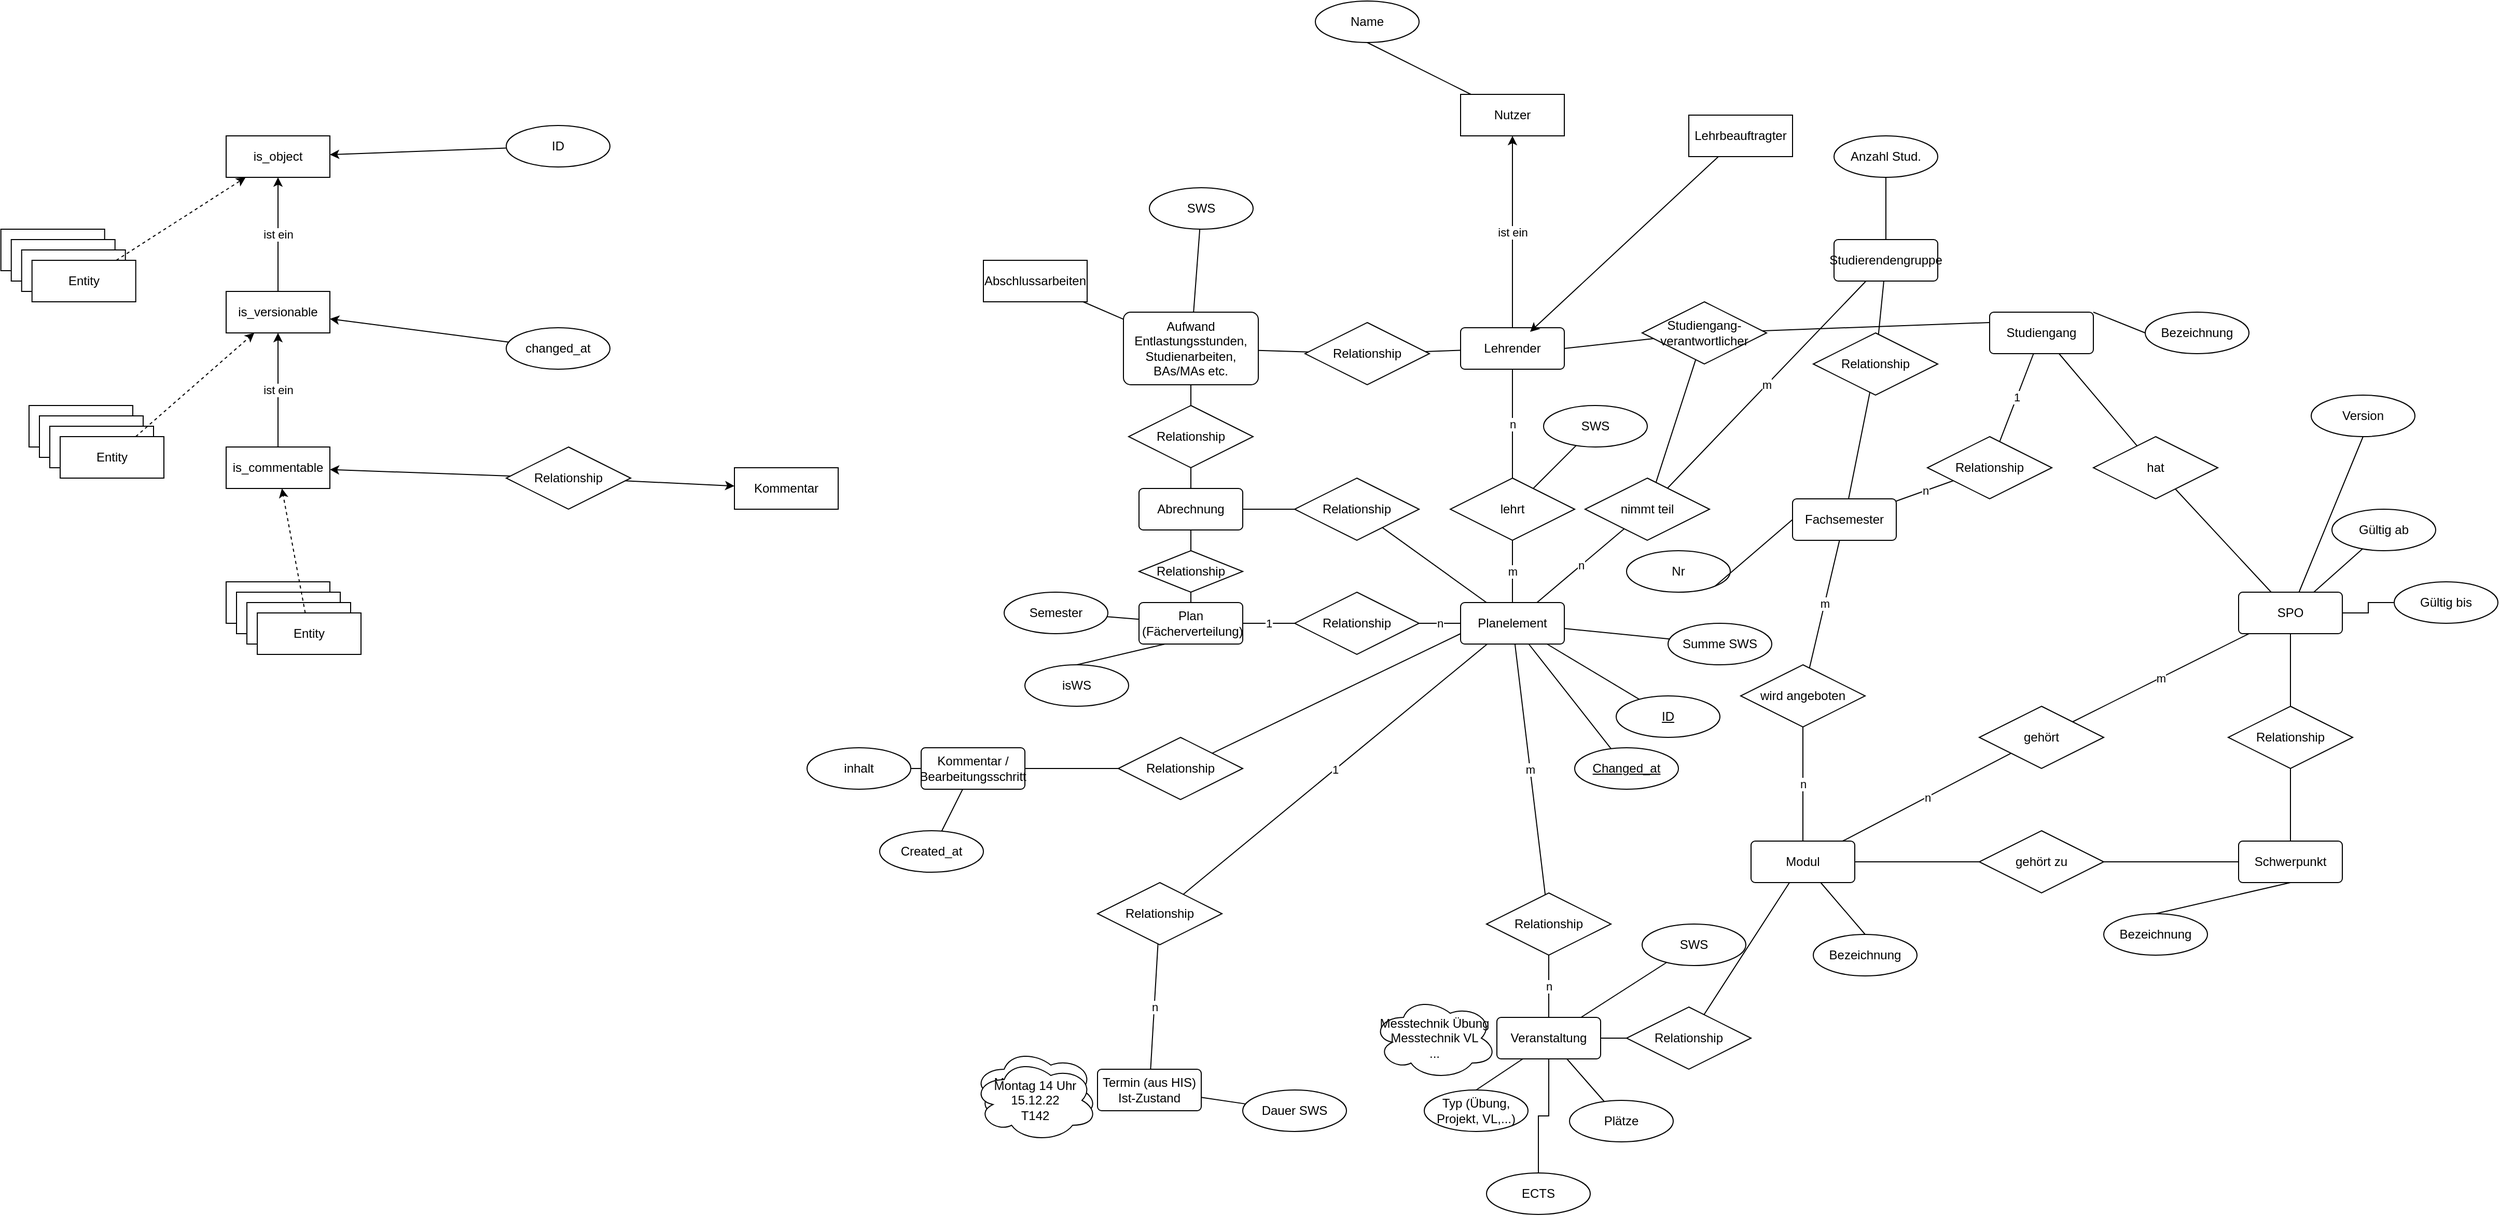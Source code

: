 <mxfile version="20.6.0" type="github">
  <diagram id="R2lEEEUBdFMjLlhIrx00" name="Page-1">
    <mxGraphModel dx="2885" dy="1750" grid="1" gridSize="10" guides="1" tooltips="1" connect="1" arrows="1" fold="1" page="1" pageScale="1" pageWidth="850" pageHeight="1100" math="0" shadow="0" extFonts="Permanent Marker^https://fonts.googleapis.com/css?family=Permanent+Marker">
      <root>
        <mxCell id="0" />
        <mxCell id="1" parent="0" />
        <mxCell id="iz5O2robkFM4ROenjmBi-13" value="ist ein" style="edgeStyle=none;rounded=0;orthogonalLoop=1;jettySize=auto;html=1;endArrow=classic;endFill=1;" edge="1" parent="1" source="gRnNfKeBFgU3KXUvMVqS-1" target="iz5O2robkFM4ROenjmBi-12">
          <mxGeometry relative="1" as="geometry" />
        </mxCell>
        <mxCell id="gRnNfKeBFgU3KXUvMVqS-1" value="Lehrender" style="rounded=1;arcSize=10;whiteSpace=wrap;html=1;align=center;" parent="1" vertex="1">
          <mxGeometry x="240" y="35" width="100" height="40" as="geometry" />
        </mxCell>
        <mxCell id="gRnNfKeBFgU3KXUvMVqS-2" value="&lt;div&gt;Modul&lt;/div&gt;" style="rounded=1;arcSize=10;whiteSpace=wrap;html=1;align=center;" parent="1" vertex="1">
          <mxGeometry x="520" y="530" width="100" height="40" as="geometry" />
        </mxCell>
        <mxCell id="gRnNfKeBFgU3KXUvMVqS-3" value="&lt;div&gt;Plan&lt;/div&gt;&amp;nbsp;(Fächerverteilung)" style="rounded=1;arcSize=10;whiteSpace=wrap;html=1;align=center;" parent="1" vertex="1">
          <mxGeometry x="-70" y="300" width="100" height="40" as="geometry" />
        </mxCell>
        <mxCell id="gRnNfKeBFgU3KXUvMVqS-5" value="&lt;div&gt;Studiengang&lt;/div&gt;" style="rounded=1;arcSize=10;whiteSpace=wrap;html=1;align=center;" parent="1" vertex="1">
          <mxGeometry x="750" y="20" width="100" height="40" as="geometry" />
        </mxCell>
        <mxCell id="gRnNfKeBFgU3KXUvMVqS-6" value="SPO" style="rounded=1;arcSize=10;whiteSpace=wrap;html=1;align=center;" parent="1" vertex="1">
          <mxGeometry x="990" y="290" width="100" height="40" as="geometry" />
        </mxCell>
        <mxCell id="gRnNfKeBFgU3KXUvMVqS-9" value="Veranstaltung" style="rounded=1;arcSize=10;whiteSpace=wrap;html=1;align=center;" parent="1" vertex="1">
          <mxGeometry x="275" y="700" width="100" height="40" as="geometry" />
        </mxCell>
        <mxCell id="gRnNfKeBFgU3KXUvMVqS-11" value="m" style="rounded=0;orthogonalLoop=1;jettySize=auto;html=1;endArrow=none;endFill=0;" parent="1" source="gRnNfKeBFgU3KXUvMVqS-10" target="gRnNfKeBFgU3KXUvMVqS-36" edge="1">
          <mxGeometry relative="1" as="geometry" />
        </mxCell>
        <mxCell id="gRnNfKeBFgU3KXUvMVqS-12" value="n" style="edgeStyle=orthogonalEdgeStyle;rounded=0;orthogonalLoop=1;jettySize=auto;html=1;exitX=0.5;exitY=1;exitDx=0;exitDy=0;endArrow=none;endFill=0;" parent="1" source="gRnNfKeBFgU3KXUvMVqS-10" target="gRnNfKeBFgU3KXUvMVqS-2" edge="1">
          <mxGeometry relative="1" as="geometry" />
        </mxCell>
        <mxCell id="gRnNfKeBFgU3KXUvMVqS-10" value="wird angeboten" style="shape=rhombus;perimeter=rhombusPerimeter;whiteSpace=wrap;html=1;align=center;" parent="1" vertex="1">
          <mxGeometry x="510" y="360" width="120" height="60" as="geometry" />
        </mxCell>
        <mxCell id="gRnNfKeBFgU3KXUvMVqS-18" style="rounded=0;orthogonalLoop=1;jettySize=auto;html=1;endArrow=none;endFill=0;" parent="1" source="gRnNfKeBFgU3KXUvMVqS-17" target="gRnNfKeBFgU3KXUvMVqS-6" edge="1">
          <mxGeometry relative="1" as="geometry" />
        </mxCell>
        <mxCell id="gRnNfKeBFgU3KXUvMVqS-17" value="Gültig ab" style="ellipse;whiteSpace=wrap;html=1;align=center;" parent="1" vertex="1">
          <mxGeometry x="1080" y="210" width="100" height="40" as="geometry" />
        </mxCell>
        <mxCell id="gRnNfKeBFgU3KXUvMVqS-20" style="rounded=0;orthogonalLoop=1;jettySize=auto;html=1;endArrow=none;endFill=0;" parent="1" source="gRnNfKeBFgU3KXUvMVqS-19" target="gRnNfKeBFgU3KXUvMVqS-2" edge="1">
          <mxGeometry relative="1" as="geometry" />
        </mxCell>
        <mxCell id="gRnNfKeBFgU3KXUvMVqS-21" style="edgeStyle=none;rounded=0;orthogonalLoop=1;jettySize=auto;html=1;endArrow=none;endFill=0;" parent="1" source="gRnNfKeBFgU3KXUvMVqS-19" target="gRnNfKeBFgU3KXUvMVqS-9" edge="1">
          <mxGeometry relative="1" as="geometry">
            <mxPoint x="440" y="826.957" as="targetPoint" />
          </mxGeometry>
        </mxCell>
        <mxCell id="gRnNfKeBFgU3KXUvMVqS-19" value="Relationship" style="shape=rhombus;perimeter=rhombusPerimeter;whiteSpace=wrap;html=1;align=center;" parent="1" vertex="1">
          <mxGeometry x="400" y="690" width="120" height="60" as="geometry" />
        </mxCell>
        <mxCell id="gRnNfKeBFgU3KXUvMVqS-22" value="Studierendengruppe" style="rounded=1;arcSize=10;whiteSpace=wrap;html=1;align=center;" parent="1" vertex="1">
          <mxGeometry x="600" y="-50" width="100" height="40" as="geometry" />
        </mxCell>
        <mxCell id="gRnNfKeBFgU3KXUvMVqS-26" value="n" style="edgeStyle=none;rounded=0;orthogonalLoop=1;jettySize=auto;html=1;endArrow=none;endFill=0;" parent="1" source="gRnNfKeBFgU3KXUvMVqS-24" target="gRnNfKeBFgU3KXUvMVqS-53" edge="1">
          <mxGeometry relative="1" as="geometry" />
        </mxCell>
        <mxCell id="gRnNfKeBFgU3KXUvMVqS-24" value="nimmt teil" style="shape=rhombus;perimeter=rhombusPerimeter;whiteSpace=wrap;html=1;align=center;" parent="1" vertex="1">
          <mxGeometry x="360" y="180" width="120" height="60" as="geometry" />
        </mxCell>
        <mxCell id="gRnNfKeBFgU3KXUvMVqS-29" style="edgeStyle=none;rounded=0;orthogonalLoop=1;jettySize=auto;html=1;endArrow=none;endFill=0;" parent="1" source="gRnNfKeBFgU3KXUvMVqS-28" target="gRnNfKeBFgU3KXUvMVqS-3" edge="1">
          <mxGeometry relative="1" as="geometry" />
        </mxCell>
        <mxCell id="gRnNfKeBFgU3KXUvMVqS-28" value="Semester" style="ellipse;whiteSpace=wrap;html=1;align=center;" parent="1" vertex="1">
          <mxGeometry x="-200" y="290" width="100" height="40" as="geometry" />
        </mxCell>
        <mxCell id="gRnNfKeBFgU3KXUvMVqS-36" value="Fachsemester" style="rounded=1;arcSize=10;whiteSpace=wrap;html=1;align=center;" parent="1" vertex="1">
          <mxGeometry x="560" y="200" width="100" height="40" as="geometry" />
        </mxCell>
        <mxCell id="gRnNfKeBFgU3KXUvMVqS-39" value="n" style="edgeStyle=none;rounded=0;orthogonalLoop=1;jettySize=auto;html=1;endArrow=none;endFill=0;" parent="1" source="gRnNfKeBFgU3KXUvMVqS-38" target="gRnNfKeBFgU3KXUvMVqS-36" edge="1">
          <mxGeometry relative="1" as="geometry" />
        </mxCell>
        <mxCell id="gRnNfKeBFgU3KXUvMVqS-40" value="1" style="edgeStyle=none;rounded=0;orthogonalLoop=1;jettySize=auto;html=1;endArrow=none;endFill=0;" parent="1" source="gRnNfKeBFgU3KXUvMVqS-38" target="gRnNfKeBFgU3KXUvMVqS-5" edge="1">
          <mxGeometry relative="1" as="geometry" />
        </mxCell>
        <mxCell id="gRnNfKeBFgU3KXUvMVqS-38" value="Relationship" style="shape=rhombus;perimeter=rhombusPerimeter;whiteSpace=wrap;html=1;align=center;" parent="1" vertex="1">
          <mxGeometry x="690" y="140" width="120" height="60" as="geometry" />
        </mxCell>
        <mxCell id="gRnNfKeBFgU3KXUvMVqS-44" value="Schwerpunkt" style="rounded=1;arcSize=10;whiteSpace=wrap;html=1;align=center;" parent="1" vertex="1">
          <mxGeometry x="990" y="530" width="100" height="40" as="geometry" />
        </mxCell>
        <mxCell id="gRnNfKeBFgU3KXUvMVqS-46" style="edgeStyle=none;rounded=0;orthogonalLoop=1;jettySize=auto;html=1;endArrow=none;endFill=0;" parent="1" source="gRnNfKeBFgU3KXUvMVqS-45" target="gRnNfKeBFgU3KXUvMVqS-2" edge="1">
          <mxGeometry relative="1" as="geometry" />
        </mxCell>
        <mxCell id="gRnNfKeBFgU3KXUvMVqS-47" style="edgeStyle=none;rounded=0;orthogonalLoop=1;jettySize=auto;html=1;endArrow=none;endFill=0;" parent="1" source="gRnNfKeBFgU3KXUvMVqS-45" target="gRnNfKeBFgU3KXUvMVqS-44" edge="1">
          <mxGeometry relative="1" as="geometry" />
        </mxCell>
        <mxCell id="gRnNfKeBFgU3KXUvMVqS-45" value="gehört zu" style="shape=rhombus;perimeter=rhombusPerimeter;whiteSpace=wrap;html=1;align=center;" parent="1" vertex="1">
          <mxGeometry x="740" y="520" width="120" height="60" as="geometry" />
        </mxCell>
        <mxCell id="gRnNfKeBFgU3KXUvMVqS-49" style="edgeStyle=none;rounded=0;orthogonalLoop=1;jettySize=auto;html=1;endArrow=none;endFill=0;" parent="1" source="gRnNfKeBFgU3KXUvMVqS-48" target="gRnNfKeBFgU3KXUvMVqS-44" edge="1">
          <mxGeometry relative="1" as="geometry" />
        </mxCell>
        <mxCell id="gRnNfKeBFgU3KXUvMVqS-50" style="edgeStyle=none;rounded=0;orthogonalLoop=1;jettySize=auto;html=1;endArrow=none;endFill=0;" parent="1" source="gRnNfKeBFgU3KXUvMVqS-48" target="gRnNfKeBFgU3KXUvMVqS-6" edge="1">
          <mxGeometry relative="1" as="geometry">
            <mxPoint x="1040" y="370" as="sourcePoint" />
          </mxGeometry>
        </mxCell>
        <mxCell id="gRnNfKeBFgU3KXUvMVqS-48" value="Relationship" style="shape=rhombus;perimeter=rhombusPerimeter;whiteSpace=wrap;html=1;align=center;" parent="1" vertex="1">
          <mxGeometry x="980" y="400" width="120" height="60" as="geometry" />
        </mxCell>
        <mxCell id="gRnNfKeBFgU3KXUvMVqS-59" value="m" style="edgeStyle=none;rounded=0;orthogonalLoop=1;jettySize=auto;html=1;endArrow=none;endFill=0;" parent="1" source="gRnNfKeBFgU3KXUvMVqS-53" target="gRnNfKeBFgU3KXUvMVqS-55" edge="1">
          <mxGeometry relative="1" as="geometry" />
        </mxCell>
        <mxCell id="gRnNfKeBFgU3KXUvMVqS-53" value="&lt;div&gt;Planelement&lt;/div&gt;" style="rounded=1;arcSize=10;whiteSpace=wrap;html=1;align=center;" parent="1" vertex="1">
          <mxGeometry x="240" y="300" width="100" height="40" as="geometry" />
        </mxCell>
        <mxCell id="gRnNfKeBFgU3KXUvMVqS-60" value="n" style="edgeStyle=none;rounded=0;orthogonalLoop=1;jettySize=auto;html=1;endArrow=none;endFill=0;" parent="1" source="gRnNfKeBFgU3KXUvMVqS-55" target="gRnNfKeBFgU3KXUvMVqS-1" edge="1">
          <mxGeometry relative="1" as="geometry" />
        </mxCell>
        <mxCell id="gRnNfKeBFgU3KXUvMVqS-55" value="lehrt" style="shape=rhombus;perimeter=rhombusPerimeter;whiteSpace=wrap;html=1;align=center;" parent="1" vertex="1">
          <mxGeometry x="230" y="180" width="120" height="60" as="geometry" />
        </mxCell>
        <mxCell id="gRnNfKeBFgU3KXUvMVqS-57" value="m" style="edgeStyle=none;rounded=0;orthogonalLoop=1;jettySize=auto;html=1;endArrow=none;endFill=0;" parent="1" source="gRnNfKeBFgU3KXUvMVqS-56" target="gRnNfKeBFgU3KXUvMVqS-53" edge="1">
          <mxGeometry relative="1" as="geometry" />
        </mxCell>
        <mxCell id="gRnNfKeBFgU3KXUvMVqS-58" value="n" style="edgeStyle=none;rounded=0;orthogonalLoop=1;jettySize=auto;html=1;endArrow=none;endFill=0;" parent="1" source="gRnNfKeBFgU3KXUvMVqS-56" target="gRnNfKeBFgU3KXUvMVqS-9" edge="1">
          <mxGeometry relative="1" as="geometry" />
        </mxCell>
        <mxCell id="gRnNfKeBFgU3KXUvMVqS-56" value="Relationship" style="shape=rhombus;perimeter=rhombusPerimeter;whiteSpace=wrap;html=1;align=center;" parent="1" vertex="1">
          <mxGeometry x="265" y="580" width="120" height="60" as="geometry" />
        </mxCell>
        <mxCell id="gRnNfKeBFgU3KXUvMVqS-63" value="n" style="edgeStyle=none;rounded=0;orthogonalLoop=1;jettySize=auto;html=1;endArrow=none;endFill=0;" parent="1" source="gRnNfKeBFgU3KXUvMVqS-61" target="gRnNfKeBFgU3KXUvMVqS-53" edge="1">
          <mxGeometry relative="1" as="geometry" />
        </mxCell>
        <mxCell id="gRnNfKeBFgU3KXUvMVqS-64" value="1" style="edgeStyle=none;rounded=0;orthogonalLoop=1;jettySize=auto;html=1;endArrow=none;endFill=0;" parent="1" source="gRnNfKeBFgU3KXUvMVqS-61" target="gRnNfKeBFgU3KXUvMVqS-3" edge="1">
          <mxGeometry relative="1" as="geometry" />
        </mxCell>
        <mxCell id="gRnNfKeBFgU3KXUvMVqS-61" value="Relationship" style="shape=rhombus;perimeter=rhombusPerimeter;whiteSpace=wrap;html=1;align=center;" parent="1" vertex="1">
          <mxGeometry x="80" y="290" width="120" height="60" as="geometry" />
        </mxCell>
        <mxCell id="gRnNfKeBFgU3KXUvMVqS-65" value="&lt;div&gt;Termin (aus HIS)&lt;/div&gt;&lt;div&gt;Ist-Zustand&lt;br&gt;&lt;/div&gt;" style="rounded=1;arcSize=10;whiteSpace=wrap;html=1;align=center;" parent="1" vertex="1">
          <mxGeometry x="-110" y="750" width="100" height="40" as="geometry" />
        </mxCell>
        <mxCell id="gRnNfKeBFgU3KXUvMVqS-67" value="n" style="edgeStyle=none;rounded=0;orthogonalLoop=1;jettySize=auto;html=1;endArrow=none;endFill=0;" parent="1" source="gRnNfKeBFgU3KXUvMVqS-66" target="gRnNfKeBFgU3KXUvMVqS-65" edge="1">
          <mxGeometry relative="1" as="geometry" />
        </mxCell>
        <mxCell id="gRnNfKeBFgU3KXUvMVqS-68" value="1" style="edgeStyle=none;rounded=0;orthogonalLoop=1;jettySize=auto;html=1;endArrow=none;endFill=0;" parent="1" source="gRnNfKeBFgU3KXUvMVqS-66" target="gRnNfKeBFgU3KXUvMVqS-53" edge="1">
          <mxGeometry relative="1" as="geometry" />
        </mxCell>
        <mxCell id="gRnNfKeBFgU3KXUvMVqS-66" value="Relationship" style="shape=rhombus;perimeter=rhombusPerimeter;whiteSpace=wrap;html=1;align=center;" parent="1" vertex="1">
          <mxGeometry x="-110" y="570" width="120" height="60" as="geometry" />
        </mxCell>
        <mxCell id="gRnNfKeBFgU3KXUvMVqS-69" value="&lt;div&gt;Messtechnik Übung&lt;/div&gt;&lt;div&gt;Messtechnik VL&lt;/div&gt;&lt;div&gt;...&lt;/div&gt;" style="ellipse;shape=cloud;whiteSpace=wrap;html=1;" parent="1" vertex="1">
          <mxGeometry x="155" y="680" width="120" height="80" as="geometry" />
        </mxCell>
        <mxCell id="gRnNfKeBFgU3KXUvMVqS-70" value="&lt;div&gt;Montag 14 Uhr&lt;/div&gt;&lt;div&gt;15.12.22&lt;br&gt;&lt;/div&gt;" style="ellipse;shape=cloud;whiteSpace=wrap;html=1;" parent="1" vertex="1">
          <mxGeometry x="-230" y="730" width="120" height="80" as="geometry" />
        </mxCell>
        <mxCell id="gRnNfKeBFgU3KXUvMVqS-71" value="&lt;div&gt;Montag 14 Uhr&lt;/div&gt;&lt;div&gt;15.12.22&lt;/div&gt;&lt;div&gt;T142&lt;br&gt;&lt;/div&gt;" style="ellipse;shape=cloud;whiteSpace=wrap;html=1;" parent="1" vertex="1">
          <mxGeometry x="-230" y="740" width="120" height="80" as="geometry" />
        </mxCell>
        <mxCell id="gRnNfKeBFgU3KXUvMVqS-73" style="edgeStyle=none;rounded=0;orthogonalLoop=1;jettySize=auto;html=1;endArrow=none;endFill=0;" parent="1" source="gRnNfKeBFgU3KXUvMVqS-72" target="gRnNfKeBFgU3KXUvMVqS-55" edge="1">
          <mxGeometry relative="1" as="geometry" />
        </mxCell>
        <mxCell id="gRnNfKeBFgU3KXUvMVqS-72" value="SWS" style="ellipse;whiteSpace=wrap;html=1;align=center;" parent="1" vertex="1">
          <mxGeometry x="320" y="110" width="100" height="40" as="geometry" />
        </mxCell>
        <mxCell id="gRnNfKeBFgU3KXUvMVqS-75" style="edgeStyle=none;rounded=0;orthogonalLoop=1;jettySize=auto;html=1;endArrow=none;endFill=0;" parent="1" source="gRnNfKeBFgU3KXUvMVqS-74" target="gRnNfKeBFgU3KXUvMVqS-53" edge="1">
          <mxGeometry relative="1" as="geometry" />
        </mxCell>
        <mxCell id="gRnNfKeBFgU3KXUvMVqS-74" value="Summe SWS" style="ellipse;whiteSpace=wrap;html=1;align=center;" parent="1" vertex="1">
          <mxGeometry x="440" y="320" width="100" height="40" as="geometry" />
        </mxCell>
        <mxCell id="gRnNfKeBFgU3KXUvMVqS-80" value="m" style="edgeStyle=none;rounded=0;orthogonalLoop=1;jettySize=auto;html=1;endArrow=none;endFill=0;" parent="1" source="gRnNfKeBFgU3KXUvMVqS-22" target="gRnNfKeBFgU3KXUvMVqS-24" edge="1">
          <mxGeometry relative="1" as="geometry">
            <mxPoint x="462.5" y="150" as="sourcePoint" />
          </mxGeometry>
        </mxCell>
        <mxCell id="gRnNfKeBFgU3KXUvMVqS-82" style="edgeStyle=none;rounded=0;orthogonalLoop=1;jettySize=auto;html=1;endArrow=none;endFill=0;" parent="1" source="gRnNfKeBFgU3KXUvMVqS-81" target="gRnNfKeBFgU3KXUvMVqS-9" edge="1">
          <mxGeometry relative="1" as="geometry" />
        </mxCell>
        <mxCell id="gRnNfKeBFgU3KXUvMVqS-81" value="Plätze" style="ellipse;whiteSpace=wrap;html=1;align=center;" parent="1" vertex="1">
          <mxGeometry x="345" y="780" width="100" height="40" as="geometry" />
        </mxCell>
        <mxCell id="gRnNfKeBFgU3KXUvMVqS-84" style="edgeStyle=none;rounded=0;orthogonalLoop=1;jettySize=auto;html=1;endArrow=none;endFill=0;" parent="1" source="gRnNfKeBFgU3KXUvMVqS-83" target="gRnNfKeBFgU3KXUvMVqS-9" edge="1">
          <mxGeometry relative="1" as="geometry" />
        </mxCell>
        <mxCell id="gRnNfKeBFgU3KXUvMVqS-83" value="SWS" style="ellipse;whiteSpace=wrap;html=1;align=center;" parent="1" vertex="1">
          <mxGeometry x="415" y="610" width="100" height="40" as="geometry" />
        </mxCell>
        <mxCell id="gRnNfKeBFgU3KXUvMVqS-86" style="edgeStyle=none;rounded=0;orthogonalLoop=1;jettySize=auto;html=1;endArrow=none;endFill=0;" parent="1" source="gRnNfKeBFgU3KXUvMVqS-85" target="gRnNfKeBFgU3KXUvMVqS-22" edge="1">
          <mxGeometry relative="1" as="geometry" />
        </mxCell>
        <mxCell id="gRnNfKeBFgU3KXUvMVqS-85" value="Anzahl Stud." style="ellipse;whiteSpace=wrap;html=1;align=center;" parent="1" vertex="1">
          <mxGeometry x="600" y="-150" width="100" height="40" as="geometry" />
        </mxCell>
        <mxCell id="gRnNfKeBFgU3KXUvMVqS-88" style="edgeStyle=none;rounded=0;orthogonalLoop=1;jettySize=auto;html=1;exitX=1;exitY=0.75;exitDx=0;exitDy=0;endArrow=none;endFill=0;" parent="1" edge="1">
          <mxGeometry relative="1" as="geometry">
            <mxPoint x="930" y="230" as="sourcePoint" />
            <mxPoint x="930" y="230" as="targetPoint" />
          </mxGeometry>
        </mxCell>
        <mxCell id="gRnNfKeBFgU3KXUvMVqS-90" style="edgeStyle=none;rounded=0;orthogonalLoop=1;jettySize=auto;html=1;endArrow=none;endFill=0;" parent="1" source="gRnNfKeBFgU3KXUvMVqS-89" target="gRnNfKeBFgU3KXUvMVqS-65" edge="1">
          <mxGeometry relative="1" as="geometry" />
        </mxCell>
        <mxCell id="gRnNfKeBFgU3KXUvMVqS-89" value="Dauer SWS" style="ellipse;whiteSpace=wrap;html=1;align=center;" parent="1" vertex="1">
          <mxGeometry x="30" y="770" width="100" height="40" as="geometry" />
        </mxCell>
        <mxCell id="gRnNfKeBFgU3KXUvMVqS-91" value="&lt;div&gt;Aufwand&lt;/div&gt;&lt;div&gt;Entlastungsstunden, Studienarbeiten, BAs/MAs etc.&lt;br&gt;&lt;/div&gt;" style="rounded=1;arcSize=10;whiteSpace=wrap;html=1;align=center;" parent="1" vertex="1">
          <mxGeometry x="-85" y="20" width="130" height="70" as="geometry" />
        </mxCell>
        <mxCell id="gRnNfKeBFgU3KXUvMVqS-93" style="edgeStyle=none;rounded=0;orthogonalLoop=1;jettySize=auto;html=1;endArrow=none;endFill=0;" parent="1" source="gRnNfKeBFgU3KXUvMVqS-92" target="gRnNfKeBFgU3KXUvMVqS-91" edge="1">
          <mxGeometry relative="1" as="geometry" />
        </mxCell>
        <mxCell id="gRnNfKeBFgU3KXUvMVqS-94" style="edgeStyle=none;rounded=0;orthogonalLoop=1;jettySize=auto;html=1;endArrow=none;endFill=0;" parent="1" source="gRnNfKeBFgU3KXUvMVqS-92" target="gRnNfKeBFgU3KXUvMVqS-1" edge="1">
          <mxGeometry relative="1" as="geometry" />
        </mxCell>
        <mxCell id="gRnNfKeBFgU3KXUvMVqS-92" value="Relationship" style="shape=rhombus;perimeter=rhombusPerimeter;whiteSpace=wrap;html=1;align=center;" parent="1" vertex="1">
          <mxGeometry x="90" y="30" width="120" height="60" as="geometry" />
        </mxCell>
        <mxCell id="gRnNfKeBFgU3KXUvMVqS-96" style="edgeStyle=none;rounded=0;orthogonalLoop=1;jettySize=auto;html=1;endArrow=none;endFill=0;" parent="1" source="gRnNfKeBFgU3KXUvMVqS-95" target="gRnNfKeBFgU3KXUvMVqS-91" edge="1">
          <mxGeometry relative="1" as="geometry" />
        </mxCell>
        <mxCell id="gRnNfKeBFgU3KXUvMVqS-95" value="SWS" style="ellipse;whiteSpace=wrap;html=1;align=center;" parent="1" vertex="1">
          <mxGeometry x="-60" y="-100" width="100" height="40" as="geometry" />
        </mxCell>
        <mxCell id="gRnNfKeBFgU3KXUvMVqS-98" style="edgeStyle=none;rounded=0;orthogonalLoop=1;jettySize=auto;html=1;endArrow=none;endFill=0;" parent="1" source="gRnNfKeBFgU3KXUvMVqS-97" target="gRnNfKeBFgU3KXUvMVqS-91" edge="1">
          <mxGeometry relative="1" as="geometry" />
        </mxCell>
        <mxCell id="gRnNfKeBFgU3KXUvMVqS-97" value="Abschlussarbeiten" style="whiteSpace=wrap;html=1;align=center;" parent="1" vertex="1">
          <mxGeometry x="-220" y="-30" width="100" height="40" as="geometry" />
        </mxCell>
        <mxCell id="gRnNfKeBFgU3KXUvMVqS-102" value="Abrechnung" style="rounded=1;arcSize=10;whiteSpace=wrap;html=1;align=center;" parent="1" vertex="1">
          <mxGeometry x="-70" y="190" width="100" height="40" as="geometry" />
        </mxCell>
        <mxCell id="gRnNfKeBFgU3KXUvMVqS-104" style="edgeStyle=none;rounded=0;orthogonalLoop=1;jettySize=auto;html=1;endArrow=none;endFill=0;" parent="1" source="gRnNfKeBFgU3KXUvMVqS-103" target="gRnNfKeBFgU3KXUvMVqS-102" edge="1">
          <mxGeometry relative="1" as="geometry" />
        </mxCell>
        <mxCell id="gRnNfKeBFgU3KXUvMVqS-105" style="edgeStyle=none;rounded=0;orthogonalLoop=1;jettySize=auto;html=1;entryX=0.25;entryY=0;entryDx=0;entryDy=0;endArrow=none;endFill=0;" parent="1" source="gRnNfKeBFgU3KXUvMVqS-103" target="gRnNfKeBFgU3KXUvMVqS-53" edge="1">
          <mxGeometry relative="1" as="geometry" />
        </mxCell>
        <mxCell id="gRnNfKeBFgU3KXUvMVqS-103" value="Relationship" style="shape=rhombus;perimeter=rhombusPerimeter;whiteSpace=wrap;html=1;align=center;" parent="1" vertex="1">
          <mxGeometry x="80" y="180" width="120" height="60" as="geometry" />
        </mxCell>
        <mxCell id="gRnNfKeBFgU3KXUvMVqS-107" style="edgeStyle=none;rounded=0;orthogonalLoop=1;jettySize=auto;html=1;endArrow=none;endFill=0;" parent="1" source="gRnNfKeBFgU3KXUvMVqS-106" target="gRnNfKeBFgU3KXUvMVqS-102" edge="1">
          <mxGeometry relative="1" as="geometry" />
        </mxCell>
        <mxCell id="gRnNfKeBFgU3KXUvMVqS-108" style="edgeStyle=none;rounded=0;orthogonalLoop=1;jettySize=auto;html=1;endArrow=none;endFill=0;" parent="1" source="gRnNfKeBFgU3KXUvMVqS-106" target="gRnNfKeBFgU3KXUvMVqS-91" edge="1">
          <mxGeometry relative="1" as="geometry" />
        </mxCell>
        <mxCell id="gRnNfKeBFgU3KXUvMVqS-106" value="Relationship" style="shape=rhombus;perimeter=rhombusPerimeter;whiteSpace=wrap;html=1;align=center;" parent="1" vertex="1">
          <mxGeometry x="-80" y="110" width="120" height="60" as="geometry" />
        </mxCell>
        <mxCell id="gRnNfKeBFgU3KXUvMVqS-110" style="edgeStyle=none;rounded=0;orthogonalLoop=1;jettySize=auto;html=1;endArrow=none;endFill=0;" parent="1" source="gRnNfKeBFgU3KXUvMVqS-109" target="gRnNfKeBFgU3KXUvMVqS-3" edge="1">
          <mxGeometry relative="1" as="geometry" />
        </mxCell>
        <mxCell id="gRnNfKeBFgU3KXUvMVqS-111" style="edgeStyle=none;rounded=0;orthogonalLoop=1;jettySize=auto;html=1;endArrow=none;endFill=0;" parent="1" source="gRnNfKeBFgU3KXUvMVqS-109" target="gRnNfKeBFgU3KXUvMVqS-102" edge="1">
          <mxGeometry relative="1" as="geometry" />
        </mxCell>
        <mxCell id="gRnNfKeBFgU3KXUvMVqS-109" value="Relationship" style="shape=rhombus;perimeter=rhombusPerimeter;whiteSpace=wrap;html=1;align=center;" parent="1" vertex="1">
          <mxGeometry x="-70" y="250" width="100" height="40" as="geometry" />
        </mxCell>
        <mxCell id="wg3Lj3aLdknJIfBZmOL0-2" style="edgeStyle=orthogonalEdgeStyle;rounded=0;orthogonalLoop=1;jettySize=auto;html=1;endArrow=none;endFill=0;" parent="1" source="wg3Lj3aLdknJIfBZmOL0-1" target="gRnNfKeBFgU3KXUvMVqS-6" edge="1">
          <mxGeometry relative="1" as="geometry" />
        </mxCell>
        <mxCell id="wg3Lj3aLdknJIfBZmOL0-1" value="Gültig bis" style="ellipse;whiteSpace=wrap;html=1;align=center;" parent="1" vertex="1">
          <mxGeometry x="1140" y="280" width="100" height="40" as="geometry" />
        </mxCell>
        <mxCell id="SbNvKTwBTfNUbJ9mmIkN-1" value="Kommentar / Bearbeitungsschritt" style="rounded=1;arcSize=10;whiteSpace=wrap;html=1;align=center;" parent="1" vertex="1">
          <mxGeometry x="-280" y="440" width="100" height="40" as="geometry" />
        </mxCell>
        <mxCell id="SbNvKTwBTfNUbJ9mmIkN-2" value="Name" style="ellipse;whiteSpace=wrap;html=1;align=center;" parent="1" vertex="1">
          <mxGeometry x="100" y="-280" width="100" height="40" as="geometry" />
        </mxCell>
        <mxCell id="SbNvKTwBTfNUbJ9mmIkN-3" style="edgeStyle=none;rounded=0;orthogonalLoop=1;jettySize=auto;html=1;exitX=0.5;exitY=1;exitDx=0;exitDy=0;endArrow=none;endFill=0;" parent="1" source="SbNvKTwBTfNUbJ9mmIkN-2" target="iz5O2robkFM4ROenjmBi-12" edge="1">
          <mxGeometry relative="1" as="geometry">
            <mxPoint x="361.43" y="158.57" as="sourcePoint" />
            <mxPoint x="320" y="200" as="targetPoint" />
          </mxGeometry>
        </mxCell>
        <mxCell id="SbNvKTwBTfNUbJ9mmIkN-4" value="Version" style="ellipse;whiteSpace=wrap;html=1;align=center;" parent="1" vertex="1">
          <mxGeometry x="1060" y="100" width="100" height="40" as="geometry" />
        </mxCell>
        <mxCell id="SbNvKTwBTfNUbJ9mmIkN-5" style="rounded=0;orthogonalLoop=1;jettySize=auto;html=1;exitX=0.5;exitY=1;exitDx=0;exitDy=0;endArrow=none;endFill=0;" parent="1" source="SbNvKTwBTfNUbJ9mmIkN-4" target="gRnNfKeBFgU3KXUvMVqS-6" edge="1">
          <mxGeometry relative="1" as="geometry">
            <mxPoint x="1119.608" y="258.261" as="sourcePoint" />
            <mxPoint x="1072.5" y="300" as="targetPoint" />
          </mxGeometry>
        </mxCell>
        <mxCell id="SbNvKTwBTfNUbJ9mmIkN-6" value="Bezeichnung" style="ellipse;whiteSpace=wrap;html=1;align=center;" parent="1" vertex="1">
          <mxGeometry x="580" y="620" width="100" height="40" as="geometry" />
        </mxCell>
        <mxCell id="SbNvKTwBTfNUbJ9mmIkN-7" style="edgeStyle=none;rounded=0;orthogonalLoop=1;jettySize=auto;html=1;exitX=0.5;exitY=0;exitDx=0;exitDy=0;endArrow=none;endFill=0;" parent="1" source="SbNvKTwBTfNUbJ9mmIkN-6" target="gRnNfKeBFgU3KXUvMVqS-2" edge="1">
          <mxGeometry relative="1" as="geometry">
            <mxPoint x="670" y="560" as="sourcePoint" />
            <mxPoint x="630" y="560" as="targetPoint" />
          </mxGeometry>
        </mxCell>
        <mxCell id="SbNvKTwBTfNUbJ9mmIkN-14" value="Nr" style="ellipse;whiteSpace=wrap;html=1;align=center;" parent="1" vertex="1">
          <mxGeometry x="400" y="250" width="100" height="40" as="geometry" />
        </mxCell>
        <mxCell id="SbNvKTwBTfNUbJ9mmIkN-15" style="edgeStyle=none;rounded=0;orthogonalLoop=1;jettySize=auto;html=1;exitX=1;exitY=1;exitDx=0;exitDy=0;entryX=0;entryY=0.5;entryDx=0;entryDy=0;endArrow=none;endFill=0;" parent="1" source="SbNvKTwBTfNUbJ9mmIkN-14" target="gRnNfKeBFgU3KXUvMVqS-36" edge="1">
          <mxGeometry relative="1" as="geometry">
            <mxPoint x="520" y="610" as="sourcePoint" />
            <mxPoint x="555" y="580" as="targetPoint" />
          </mxGeometry>
        </mxCell>
        <mxCell id="SbNvKTwBTfNUbJ9mmIkN-16" value="Bezeichnung" style="ellipse;whiteSpace=wrap;html=1;align=center;" parent="1" vertex="1">
          <mxGeometry x="900" y="20" width="100" height="40" as="geometry" />
        </mxCell>
        <mxCell id="SbNvKTwBTfNUbJ9mmIkN-17" style="edgeStyle=none;rounded=0;orthogonalLoop=1;jettySize=auto;html=1;exitX=0;exitY=0.5;exitDx=0;exitDy=0;entryX=1;entryY=0;entryDx=0;entryDy=0;endArrow=none;endFill=0;" parent="1" source="SbNvKTwBTfNUbJ9mmIkN-16" target="gRnNfKeBFgU3KXUvMVqS-5" edge="1">
          <mxGeometry relative="1" as="geometry">
            <mxPoint x="495.355" y="294.142" as="sourcePoint" />
            <mxPoint x="530" y="310" as="targetPoint" />
          </mxGeometry>
        </mxCell>
        <mxCell id="iz5O2robkFM4ROenjmBi-25" value="" style="edgeStyle=none;rounded=0;orthogonalLoop=1;jettySize=auto;html=1;endArrow=none;endFill=0;" edge="1" parent="1" source="SbNvKTwBTfNUbJ9mmIkN-19" target="gRnNfKeBFgU3KXUvMVqS-24">
          <mxGeometry relative="1" as="geometry" />
        </mxCell>
        <mxCell id="SbNvKTwBTfNUbJ9mmIkN-19" value="&lt;div&gt;Studiengang-&lt;/div&gt;&lt;div&gt;verantwortlicher&lt;/div&gt;" style="shape=rhombus;perimeter=rhombusPerimeter;whiteSpace=wrap;html=1;align=center;" parent="1" vertex="1">
          <mxGeometry x="415" y="10" width="120" height="60" as="geometry" />
        </mxCell>
        <mxCell id="SbNvKTwBTfNUbJ9mmIkN-20" style="edgeStyle=none;rounded=0;orthogonalLoop=1;jettySize=auto;html=1;entryX=0;entryY=0.25;entryDx=0;entryDy=0;endArrow=none;endFill=0;" parent="1" source="SbNvKTwBTfNUbJ9mmIkN-19" target="gRnNfKeBFgU3KXUvMVqS-5" edge="1">
          <mxGeometry relative="1" as="geometry">
            <mxPoint x="580" y="10" as="sourcePoint" />
            <mxPoint x="580" y="50" as="targetPoint" />
          </mxGeometry>
        </mxCell>
        <mxCell id="SbNvKTwBTfNUbJ9mmIkN-22" style="edgeStyle=none;rounded=0;orthogonalLoop=1;jettySize=auto;html=1;entryX=1;entryY=0.5;entryDx=0;entryDy=0;endArrow=none;endFill=0;" parent="1" source="SbNvKTwBTfNUbJ9mmIkN-19" target="gRnNfKeBFgU3KXUvMVqS-1" edge="1">
          <mxGeometry relative="1" as="geometry">
            <mxPoint x="470" y="35" as="sourcePoint" />
            <mxPoint x="530" y="140" as="targetPoint" />
          </mxGeometry>
        </mxCell>
        <mxCell id="SbNvKTwBTfNUbJ9mmIkN-24" value="Bezeichnung" style="ellipse;whiteSpace=wrap;html=1;align=center;" parent="1" vertex="1">
          <mxGeometry x="860" y="600" width="100" height="40" as="geometry" />
        </mxCell>
        <mxCell id="SbNvKTwBTfNUbJ9mmIkN-25" style="edgeStyle=none;rounded=0;orthogonalLoop=1;jettySize=auto;html=1;exitX=0.5;exitY=0;exitDx=0;exitDy=0;entryX=0.5;entryY=1;entryDx=0;entryDy=0;endArrow=none;endFill=0;" parent="1" source="SbNvKTwBTfNUbJ9mmIkN-24" target="gRnNfKeBFgU3KXUvMVqS-44" edge="1">
          <mxGeometry relative="1" as="geometry">
            <mxPoint x="520" y="610" as="sourcePoint" />
            <mxPoint x="555" y="580" as="targetPoint" />
          </mxGeometry>
        </mxCell>
        <mxCell id="SbNvKTwBTfNUbJ9mmIkN-26" value="Typ (Übung, Projekt, VL,...)" style="ellipse;whiteSpace=wrap;html=1;align=center;" parent="1" vertex="1">
          <mxGeometry x="205" y="770" width="100" height="40" as="geometry" />
        </mxCell>
        <mxCell id="SbNvKTwBTfNUbJ9mmIkN-27" style="edgeStyle=none;rounded=0;orthogonalLoop=1;jettySize=auto;html=1;entryX=0.25;entryY=1;entryDx=0;entryDy=0;exitX=0.5;exitY=0;exitDx=0;exitDy=0;endArrow=none;endFill=0;" parent="1" source="SbNvKTwBTfNUbJ9mmIkN-26" target="gRnNfKeBFgU3KXUvMVqS-9" edge="1">
          <mxGeometry relative="1" as="geometry">
            <mxPoint x="388.623" y="791.103" as="sourcePoint" />
            <mxPoint x="352.5" y="750" as="targetPoint" />
          </mxGeometry>
        </mxCell>
        <mxCell id="SbNvKTwBTfNUbJ9mmIkN-28" value="isWS" style="ellipse;whiteSpace=wrap;html=1;align=center;" parent="1" vertex="1">
          <mxGeometry x="-180" y="360" width="100" height="40" as="geometry" />
        </mxCell>
        <mxCell id="SbNvKTwBTfNUbJ9mmIkN-29" style="edgeStyle=none;rounded=0;orthogonalLoop=1;jettySize=auto;html=1;exitX=0.5;exitY=0;exitDx=0;exitDy=0;entryX=0.25;entryY=1;entryDx=0;entryDy=0;endArrow=none;endFill=0;" parent="1" source="SbNvKTwBTfNUbJ9mmIkN-28" target="gRnNfKeBFgU3KXUvMVqS-3" edge="1">
          <mxGeometry relative="1" as="geometry">
            <mxPoint x="-90.856" y="323.686" as="sourcePoint" />
            <mxPoint x="-60" y="326.154" as="targetPoint" />
          </mxGeometry>
        </mxCell>
        <mxCell id="iz5O2robkFM4ROenjmBi-2" style="edgeStyle=orthogonalEdgeStyle;rounded=0;orthogonalLoop=1;jettySize=auto;html=1;endArrow=none;endFill=0;" edge="1" parent="1" source="iz5O2robkFM4ROenjmBi-1" target="gRnNfKeBFgU3KXUvMVqS-9">
          <mxGeometry relative="1" as="geometry" />
        </mxCell>
        <mxCell id="iz5O2robkFM4ROenjmBi-1" value="ECTS" style="ellipse;whiteSpace=wrap;html=1;align=center;" vertex="1" parent="1">
          <mxGeometry x="265" y="850" width="100" height="40" as="geometry" />
        </mxCell>
        <mxCell id="iz5O2robkFM4ROenjmBi-4" style="rounded=0;orthogonalLoop=1;jettySize=auto;html=1;endArrow=none;endFill=0;" edge="1" parent="1" source="iz5O2robkFM4ROenjmBi-3" target="gRnNfKeBFgU3KXUvMVqS-36">
          <mxGeometry relative="1" as="geometry" />
        </mxCell>
        <mxCell id="iz5O2robkFM4ROenjmBi-5" style="rounded=0;orthogonalLoop=1;jettySize=auto;html=1;endArrow=none;endFill=0;" edge="1" parent="1" source="iz5O2robkFM4ROenjmBi-3" target="gRnNfKeBFgU3KXUvMVqS-22">
          <mxGeometry relative="1" as="geometry" />
        </mxCell>
        <mxCell id="iz5O2robkFM4ROenjmBi-3" value="Relationship" style="shape=rhombus;perimeter=rhombusPerimeter;whiteSpace=wrap;html=1;align=center;" vertex="1" parent="1">
          <mxGeometry x="580" y="40" width="120" height="60" as="geometry" />
        </mxCell>
        <mxCell id="iz5O2robkFM4ROenjmBi-7" value="n" style="edgeStyle=none;rounded=0;orthogonalLoop=1;jettySize=auto;html=1;endArrow=none;endFill=0;" edge="1" parent="1" source="iz5O2robkFM4ROenjmBi-6" target="gRnNfKeBFgU3KXUvMVqS-2">
          <mxGeometry relative="1" as="geometry" />
        </mxCell>
        <mxCell id="iz5O2robkFM4ROenjmBi-8" value="m" style="edgeStyle=none;rounded=0;orthogonalLoop=1;jettySize=auto;html=1;endArrow=none;endFill=0;" edge="1" parent="1" source="iz5O2robkFM4ROenjmBi-6" target="gRnNfKeBFgU3KXUvMVqS-6">
          <mxGeometry relative="1" as="geometry" />
        </mxCell>
        <mxCell id="iz5O2robkFM4ROenjmBi-6" value="gehört" style="shape=rhombus;perimeter=rhombusPerimeter;whiteSpace=wrap;html=1;align=center;" vertex="1" parent="1">
          <mxGeometry x="740" y="400" width="120" height="60" as="geometry" />
        </mxCell>
        <mxCell id="iz5O2robkFM4ROenjmBi-10" style="edgeStyle=none;rounded=0;orthogonalLoop=1;jettySize=auto;html=1;endArrow=none;endFill=0;" edge="1" parent="1" source="iz5O2robkFM4ROenjmBi-9" target="gRnNfKeBFgU3KXUvMVqS-5">
          <mxGeometry relative="1" as="geometry" />
        </mxCell>
        <mxCell id="iz5O2robkFM4ROenjmBi-11" style="edgeStyle=none;rounded=0;orthogonalLoop=1;jettySize=auto;html=1;endArrow=none;endFill=0;" edge="1" parent="1" source="iz5O2robkFM4ROenjmBi-9" target="gRnNfKeBFgU3KXUvMVqS-6">
          <mxGeometry relative="1" as="geometry" />
        </mxCell>
        <mxCell id="iz5O2robkFM4ROenjmBi-9" value="hat" style="shape=rhombus;perimeter=rhombusPerimeter;whiteSpace=wrap;html=1;align=center;" vertex="1" parent="1">
          <mxGeometry x="850" y="140" width="120" height="60" as="geometry" />
        </mxCell>
        <mxCell id="iz5O2robkFM4ROenjmBi-12" value="Nutzer" style="whiteSpace=wrap;html=1;align=center;" vertex="1" parent="1">
          <mxGeometry x="240" y="-190" width="100" height="40" as="geometry" />
        </mxCell>
        <mxCell id="iz5O2robkFM4ROenjmBi-15" style="edgeStyle=none;rounded=0;orthogonalLoop=1;jettySize=auto;html=1;entryX=0.67;entryY=0.1;entryDx=0;entryDy=0;entryPerimeter=0;endArrow=classic;endFill=1;" edge="1" parent="1" source="iz5O2robkFM4ROenjmBi-14" target="gRnNfKeBFgU3KXUvMVqS-1">
          <mxGeometry relative="1" as="geometry" />
        </mxCell>
        <mxCell id="iz5O2robkFM4ROenjmBi-14" value="Lehrbeauftragter" style="whiteSpace=wrap;html=1;align=center;" vertex="1" parent="1">
          <mxGeometry x="460" y="-170" width="100" height="40" as="geometry" />
        </mxCell>
        <mxCell id="iz5O2robkFM4ROenjmBi-19" style="edgeStyle=none;rounded=0;orthogonalLoop=1;jettySize=auto;html=1;endArrow=none;endFill=0;" edge="1" parent="1" source="iz5O2robkFM4ROenjmBi-20" target="gRnNfKeBFgU3KXUvMVqS-53">
          <mxGeometry relative="1" as="geometry">
            <mxPoint x="394.761" y="450.952" as="sourcePoint" />
          </mxGeometry>
        </mxCell>
        <mxCell id="iz5O2robkFM4ROenjmBi-20" value="&lt;div&gt;Changed_at&lt;/div&gt;" style="ellipse;whiteSpace=wrap;html=1;align=center;fontStyle=4;" vertex="1" parent="1">
          <mxGeometry x="350" y="440" width="100" height="40" as="geometry" />
        </mxCell>
        <mxCell id="iz5O2robkFM4ROenjmBi-23" style="edgeStyle=none;rounded=0;orthogonalLoop=1;jettySize=auto;html=1;endArrow=none;endFill=0;" edge="1" parent="1" source="iz5O2robkFM4ROenjmBi-22" target="gRnNfKeBFgU3KXUvMVqS-53">
          <mxGeometry relative="1" as="geometry" />
        </mxCell>
        <mxCell id="iz5O2robkFM4ROenjmBi-22" value="ID" style="ellipse;whiteSpace=wrap;html=1;align=center;fontStyle=4;" vertex="1" parent="1">
          <mxGeometry x="390" y="390" width="100" height="40" as="geometry" />
        </mxCell>
        <mxCell id="iz5O2robkFM4ROenjmBi-24" style="edgeStyle=none;rounded=0;orthogonalLoop=1;jettySize=auto;html=1;exitX=1;exitY=1;exitDx=0;exitDy=0;endArrow=none;endFill=0;" edge="1" parent="1" source="iz5O2robkFM4ROenjmBi-22" target="iz5O2robkFM4ROenjmBi-22">
          <mxGeometry relative="1" as="geometry" />
        </mxCell>
        <mxCell id="iz5O2robkFM4ROenjmBi-28" style="edgeStyle=none;rounded=0;orthogonalLoop=1;jettySize=auto;html=1;endArrow=none;endFill=0;" edge="1" parent="1" source="iz5O2robkFM4ROenjmBi-27" target="SbNvKTwBTfNUbJ9mmIkN-1">
          <mxGeometry relative="1" as="geometry" />
        </mxCell>
        <mxCell id="iz5O2robkFM4ROenjmBi-27" value="Created_at" style="ellipse;whiteSpace=wrap;html=1;align=center;" vertex="1" parent="1">
          <mxGeometry x="-320" y="520" width="100" height="40" as="geometry" />
        </mxCell>
        <mxCell id="iz5O2robkFM4ROenjmBi-30" style="edgeStyle=none;rounded=0;orthogonalLoop=1;jettySize=auto;html=1;endArrow=none;endFill=0;" edge="1" parent="1" source="iz5O2robkFM4ROenjmBi-29" target="SbNvKTwBTfNUbJ9mmIkN-1">
          <mxGeometry relative="1" as="geometry" />
        </mxCell>
        <mxCell id="iz5O2robkFM4ROenjmBi-29" value="inhalt" style="ellipse;whiteSpace=wrap;html=1;align=center;" vertex="1" parent="1">
          <mxGeometry x="-390" y="440" width="100" height="40" as="geometry" />
        </mxCell>
        <mxCell id="iz5O2robkFM4ROenjmBi-32" style="edgeStyle=none;rounded=0;orthogonalLoop=1;jettySize=auto;html=1;entryX=0;entryY=0.75;entryDx=0;entryDy=0;endArrow=none;endFill=0;" edge="1" parent="1" source="iz5O2robkFM4ROenjmBi-31" target="gRnNfKeBFgU3KXUvMVqS-53">
          <mxGeometry relative="1" as="geometry" />
        </mxCell>
        <mxCell id="iz5O2robkFM4ROenjmBi-33" style="edgeStyle=none;rounded=0;orthogonalLoop=1;jettySize=auto;html=1;endArrow=none;endFill=0;" edge="1" parent="1" source="iz5O2robkFM4ROenjmBi-31" target="SbNvKTwBTfNUbJ9mmIkN-1">
          <mxGeometry relative="1" as="geometry" />
        </mxCell>
        <mxCell id="iz5O2robkFM4ROenjmBi-31" value="Relationship" style="shape=rhombus;perimeter=rhombusPerimeter;whiteSpace=wrap;html=1;align=center;" vertex="1" parent="1">
          <mxGeometry x="-90" y="430" width="120" height="60" as="geometry" />
        </mxCell>
        <mxCell id="iz5O2robkFM4ROenjmBi-43" value="ist ein" style="edgeStyle=none;rounded=0;orthogonalLoop=1;jettySize=auto;html=1;endArrow=classic;endFill=1;" edge="1" parent="1" source="iz5O2robkFM4ROenjmBi-34" target="iz5O2robkFM4ROenjmBi-42">
          <mxGeometry relative="1" as="geometry" />
        </mxCell>
        <mxCell id="iz5O2robkFM4ROenjmBi-34" value="is_versionable" style="whiteSpace=wrap;html=1;align=center;" vertex="1" parent="1">
          <mxGeometry x="-950" width="100" height="40" as="geometry" />
        </mxCell>
        <mxCell id="iz5O2robkFM4ROenjmBi-37" value="ist ein" style="edgeStyle=none;rounded=0;orthogonalLoop=1;jettySize=auto;html=1;endArrow=classic;endFill=1;" edge="1" parent="1" source="iz5O2robkFM4ROenjmBi-35" target="iz5O2robkFM4ROenjmBi-34">
          <mxGeometry relative="1" as="geometry" />
        </mxCell>
        <mxCell id="iz5O2robkFM4ROenjmBi-35" value="is_commentable" style="whiteSpace=wrap;html=1;align=center;" vertex="1" parent="1">
          <mxGeometry x="-950" y="150" width="100" height="40" as="geometry" />
        </mxCell>
        <mxCell id="iz5O2robkFM4ROenjmBi-36" value="Entity" style="whiteSpace=wrap;html=1;align=center;" vertex="1" parent="1">
          <mxGeometry x="-950" y="280" width="100" height="40" as="geometry" />
        </mxCell>
        <mxCell id="iz5O2robkFM4ROenjmBi-39" style="edgeStyle=none;rounded=0;orthogonalLoop=1;jettySize=auto;html=1;endArrow=classic;endFill=1;" edge="1" parent="1" source="iz5O2robkFM4ROenjmBi-38" target="iz5O2robkFM4ROenjmBi-42">
          <mxGeometry relative="1" as="geometry" />
        </mxCell>
        <mxCell id="iz5O2robkFM4ROenjmBi-38" value="ID" style="ellipse;whiteSpace=wrap;html=1;align=center;" vertex="1" parent="1">
          <mxGeometry x="-680" y="-160" width="100" height="40" as="geometry" />
        </mxCell>
        <mxCell id="iz5O2robkFM4ROenjmBi-41" style="edgeStyle=none;rounded=0;orthogonalLoop=1;jettySize=auto;html=1;endArrow=classic;endFill=1;" edge="1" parent="1" source="iz5O2robkFM4ROenjmBi-40" target="iz5O2robkFM4ROenjmBi-34">
          <mxGeometry relative="1" as="geometry" />
        </mxCell>
        <mxCell id="iz5O2robkFM4ROenjmBi-40" value="changed_at" style="ellipse;whiteSpace=wrap;html=1;align=center;" vertex="1" parent="1">
          <mxGeometry x="-680" y="35" width="100" height="40" as="geometry" />
        </mxCell>
        <mxCell id="iz5O2robkFM4ROenjmBi-42" value="is_object" style="whiteSpace=wrap;html=1;align=center;" vertex="1" parent="1">
          <mxGeometry x="-950" y="-150" width="100" height="40" as="geometry" />
        </mxCell>
        <mxCell id="iz5O2robkFM4ROenjmBi-45" style="edgeStyle=none;rounded=0;orthogonalLoop=1;jettySize=auto;html=1;endArrow=classic;endFill=1;" edge="1" parent="1" source="iz5O2robkFM4ROenjmBi-44" target="iz5O2robkFM4ROenjmBi-35">
          <mxGeometry relative="1" as="geometry" />
        </mxCell>
        <mxCell id="iz5O2robkFM4ROenjmBi-47" style="edgeStyle=none;rounded=0;orthogonalLoop=1;jettySize=auto;html=1;endArrow=classic;endFill=1;" edge="1" parent="1" source="iz5O2robkFM4ROenjmBi-44" target="iz5O2robkFM4ROenjmBi-46">
          <mxGeometry relative="1" as="geometry" />
        </mxCell>
        <mxCell id="iz5O2robkFM4ROenjmBi-44" value="Relationship" style="shape=rhombus;perimeter=rhombusPerimeter;whiteSpace=wrap;html=1;align=center;" vertex="1" parent="1">
          <mxGeometry x="-680" y="150" width="120" height="60" as="geometry" />
        </mxCell>
        <mxCell id="iz5O2robkFM4ROenjmBi-46" value="Kommentar" style="whiteSpace=wrap;html=1;align=center;" vertex="1" parent="1">
          <mxGeometry x="-460" y="170" width="100" height="40" as="geometry" />
        </mxCell>
        <mxCell id="iz5O2robkFM4ROenjmBi-48" value="Entity" style="whiteSpace=wrap;html=1;align=center;" vertex="1" parent="1">
          <mxGeometry x="-940" y="290" width="100" height="40" as="geometry" />
        </mxCell>
        <mxCell id="iz5O2robkFM4ROenjmBi-49" value="Entity" style="whiteSpace=wrap;html=1;align=center;" vertex="1" parent="1">
          <mxGeometry x="-930" y="300" width="100" height="40" as="geometry" />
        </mxCell>
        <mxCell id="iz5O2robkFM4ROenjmBi-60" style="edgeStyle=none;rounded=0;orthogonalLoop=1;jettySize=auto;html=1;dashed=1;endArrow=classic;endFill=1;" edge="1" parent="1" source="iz5O2robkFM4ROenjmBi-50" target="iz5O2robkFM4ROenjmBi-35">
          <mxGeometry relative="1" as="geometry" />
        </mxCell>
        <mxCell id="iz5O2robkFM4ROenjmBi-50" value="Entity" style="whiteSpace=wrap;html=1;align=center;" vertex="1" parent="1">
          <mxGeometry x="-920" y="310" width="100" height="40" as="geometry" />
        </mxCell>
        <mxCell id="iz5O2robkFM4ROenjmBi-55" value="Entity" style="whiteSpace=wrap;html=1;align=center;" vertex="1" parent="1">
          <mxGeometry x="-1140" y="110" width="100" height="40" as="geometry" />
        </mxCell>
        <mxCell id="iz5O2robkFM4ROenjmBi-56" value="Entity" style="whiteSpace=wrap;html=1;align=center;" vertex="1" parent="1">
          <mxGeometry x="-1130" y="120" width="100" height="40" as="geometry" />
        </mxCell>
        <mxCell id="iz5O2robkFM4ROenjmBi-57" value="Entity" style="whiteSpace=wrap;html=1;align=center;" vertex="1" parent="1">
          <mxGeometry x="-1120" y="130" width="100" height="40" as="geometry" />
        </mxCell>
        <mxCell id="iz5O2robkFM4ROenjmBi-59" style="edgeStyle=none;rounded=0;orthogonalLoop=1;jettySize=auto;html=1;endArrow=classic;endFill=1;dashed=1;" edge="1" parent="1" source="iz5O2robkFM4ROenjmBi-58" target="iz5O2robkFM4ROenjmBi-34">
          <mxGeometry relative="1" as="geometry" />
        </mxCell>
        <mxCell id="iz5O2robkFM4ROenjmBi-58" value="Entity" style="whiteSpace=wrap;html=1;align=center;" vertex="1" parent="1">
          <mxGeometry x="-1110" y="140" width="100" height="40" as="geometry" />
        </mxCell>
        <mxCell id="iz5O2robkFM4ROenjmBi-61" value="Entity" style="whiteSpace=wrap;html=1;align=center;" vertex="1" parent="1">
          <mxGeometry x="-1167.14" y="-60" width="100" height="40" as="geometry" />
        </mxCell>
        <mxCell id="iz5O2robkFM4ROenjmBi-62" value="Entity" style="whiteSpace=wrap;html=1;align=center;" vertex="1" parent="1">
          <mxGeometry x="-1157.14" y="-50" width="100" height="40" as="geometry" />
        </mxCell>
        <mxCell id="iz5O2robkFM4ROenjmBi-63" value="Entity" style="whiteSpace=wrap;html=1;align=center;" vertex="1" parent="1">
          <mxGeometry x="-1147.14" y="-40" width="100" height="40" as="geometry" />
        </mxCell>
        <mxCell id="iz5O2robkFM4ROenjmBi-64" style="edgeStyle=none;rounded=0;orthogonalLoop=1;jettySize=auto;html=1;endArrow=classic;endFill=1;dashed=1;" edge="1" parent="1" source="iz5O2robkFM4ROenjmBi-65" target="iz5O2robkFM4ROenjmBi-42">
          <mxGeometry relative="1" as="geometry">
            <mxPoint x="-949.997" y="-130" as="targetPoint" />
          </mxGeometry>
        </mxCell>
        <mxCell id="iz5O2robkFM4ROenjmBi-65" value="Entity" style="whiteSpace=wrap;html=1;align=center;" vertex="1" parent="1">
          <mxGeometry x="-1137.14" y="-30" width="100" height="40" as="geometry" />
        </mxCell>
      </root>
    </mxGraphModel>
  </diagram>
</mxfile>
